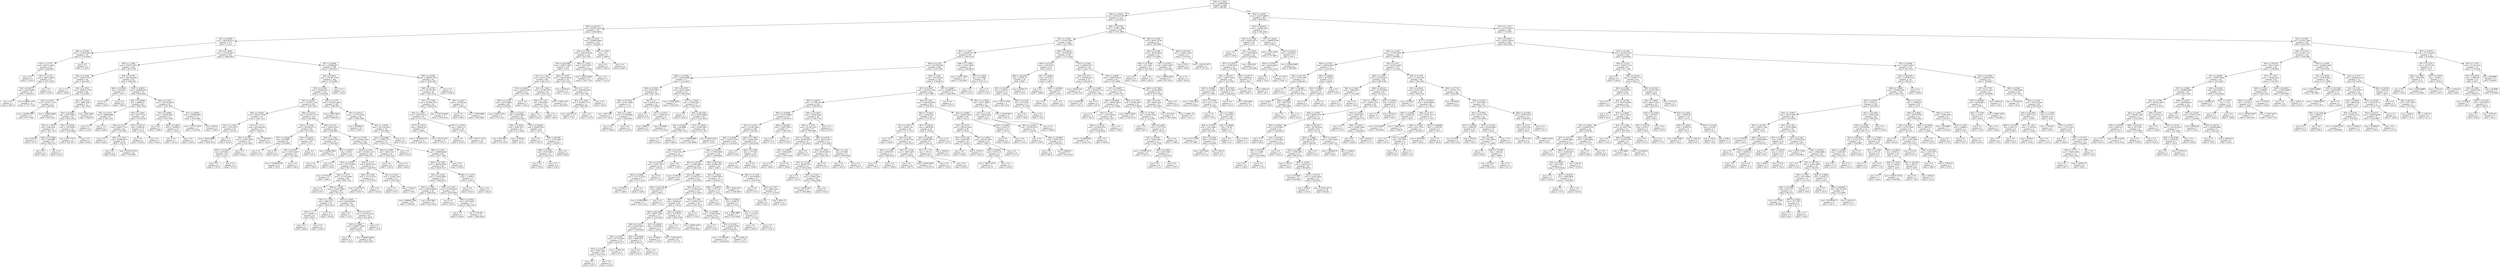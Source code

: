digraph Tree {
node [shape=box] ;
0 [label="X[5] <= 1.3394\nmse = 332890.0819\nsamples = 2000\nvalue = 996.967"] ;
1 [label="X[8] <= 1.4025\nmse = 305521.7789\nsamples = 1337\nvalue = 1162.0591"] ;
0 -> 1 [labeldistance=2.5, labelangle=45, headlabel="True"] ;
2 [label="X[4] <= 46.3712\nmse = 395507.4233\nsamples = 707\nvalue = 1046.8953"] ;
1 -> 2 ;
3 [label="X[1] <= 0.8399\nmse = 383236.4575\nsamples = 577\nvalue = 1124.0"] ;
2 -> 3 ;
4 [label="X[0] <= 0.2592\nmse = 127559.4403\nsamples = 34\nvalue = 1725.0294"] ;
3 -> 4 ;
5 [label="X[2] <= 2.0757\nmse = 80131.3056\nsamples = 29\nvalue = 1826.069"] ;
4 -> 5 ;
6 [label="mse = 0.0\nsamples = 2\nvalue = 1216.0"] ;
5 -> 6 ;
7 [label="X[5] <= 1.1172\nmse = 56455.5995\nsamples = 27\nvalue = 1871.2593"] ;
5 -> 7 ;
8 [label="X[1] <= 0.8272\nmse = 83022.6094\nsamples = 16\nvalue = 1800.625"] ;
7 -> 8 ;
9 [label="mse = 0.0\nsamples = 2\nvalue = 1961.0"] ;
8 -> 9 ;
10 [label="mse = 90683.7755\nsamples = 14\nvalue = 1777.7143"] ;
8 -> 10 ;
11 [label="mse = 0.0\nsamples = 11\nvalue = 1974.0"] ;
7 -> 11 ;
12 [label="mse = 0.0\nsamples = 5\nvalue = 1139.0"] ;
4 -> 12 ;
13 [label="X[1] <= 1.0401\nmse = 375210.5673\nsamples = 543\nvalue = 1086.3665"] ;
3 -> 13 ;
14 [label="X[8] <= 1.1086\nmse = 276373.2303\nsamples = 144\nvalue = 814.5764"] ;
13 -> 14 ;
15 [label="X[0] <= 0.1304\nmse = 155957.3257\nsamples = 62\nvalue = 562.6452"] ;
14 -> 15 ;
16 [label="mse = 0.0\nsamples = 2\nvalue = 1885.0"] ;
15 -> 16 ;
17 [label="X[6] <= 0.5535\nmse = 100925.5789\nsamples = 60\nvalue = 518.5667"] ;
15 -> 17 ;
18 [label="X[2] <= 2.0781\nmse = 231917.7316\nsamples = 23\nvalue = 643.087"] ;
17 -> 18 ;
19 [label="mse = 253697.5017\nsamples = 17\nvalue = 637.7059"] ;
18 -> 19 ;
20 [label="mse = 169893.8889\nsamples = 6\nvalue = 658.3333"] ;
18 -> 20 ;
21 [label="X[2] <= 2.1514\nmse = 3868.1359\nsamples = 37\nvalue = 441.1622"] ;
17 -> 21 ;
22 [label="X[3] <= 0.6282\nmse = 2857.0583\nsamples = 29\nvalue = 461.1034"] ;
21 -> 22 ;
23 [label="X[5] <= 1.1076\nmse = 844.0165\nsamples = 11\nvalue = 491.7273"] ;
22 -> 23 ;
24 [label="mse = 506.25\nsamples = 2\nvalue = 457.5"] ;
23 -> 24 ;
25 [label="X[4] <= 19.0588\nmse = 600.8889\nsamples = 9\nvalue = 499.3333"] ;
23 -> 25 ;
26 [label="mse = 0.0\nsamples = 6\nvalue = 482.0"] ;
25 -> 26 ;
27 [label="mse = 0.0\nsamples = 3\nvalue = 534.0"] ;
25 -> 27 ;
28 [label="X[3] <= 0.6539\nmse = 3163.9043\nsamples = 18\nvalue = 442.3889"] ;
22 -> 28 ;
29 [label="mse = 4377.7515\nsamples = 13\nvalue = 443.3077"] ;
28 -> 29 ;
30 [label="mse = 0.0\nsamples = 5\nvalue = 440.0"] ;
28 -> 30 ;
31 [label="mse = 866.3594\nsamples = 8\nvalue = 368.875"] ;
21 -> 31 ;
32 [label="X[3] <= 0.5747\nmse = 283146.0085\nsamples = 82\nvalue = 1005.061"] ;
14 -> 32 ;
33 [label="X[4] <= 25.5601\nmse = 142578.0\nsamples = 9\nvalue = 1627.0"] ;
32 -> 33 ;
34 [label="mse = 0.0\nsamples = 3\nvalue = 1093.0"] ;
33 -> 34 ;
35 [label="mse = 0.0\nsamples = 6\nvalue = 1894.0"] ;
33 -> 35 ;
36 [label="X[3] <= 0.6231\nmse = 246908.209\nsamples = 73\nvalue = 928.3836"] ;
32 -> 36 ;
37 [label="X[4] <= 19.0588\nmse = 98989.55\nsamples = 43\nvalue = 686.7209"] ;
36 -> 37 ;
38 [label="X[4] <= 6.5513\nmse = 18808.8889\nsamples = 9\nvalue = 285.3333"] ;
37 -> 38 ;
39 [label="mse = 0.0\nsamples = 4\nvalue = 132.0"] ;
38 -> 39 ;
40 [label="mse = 0.0\nsamples = 5\nvalue = 408.0"] ;
38 -> 40 ;
41 [label="X[5] <= 1.1807\nmse = 66277.558\nsamples = 34\nvalue = 792.9706"] ;
37 -> 41 ;
42 [label="X[0] <= 0.123\nmse = 82827.3733\nsamples = 24\nvalue = 743.9583"] ;
41 -> 42 ;
43 [label="mse = 0.0\nsamples = 4\nvalue = 646.0"] ;
42 -> 43 ;
44 [label="X[2] <= 2.1314\nmse = 97089.8475\nsamples = 20\nvalue = 763.55"] ;
42 -> 44 ;
45 [label="mse = 0.0\nsamples = 2\nvalue = 938.0"] ;
44 -> 45 ;
46 [label="mse = 104120.4722\nsamples = 18\nvalue = 744.1667"] ;
44 -> 46 ;
47 [label="X[3] <= 0.6117\nmse = 6956.04\nsamples = 10\nvalue = 910.6"] ;
41 -> 47 ;
48 [label="mse = 0.0\nsamples = 3\nvalue = 1038.0"] ;
47 -> 48 ;
49 [label="mse = 0.0\nsamples = 7\nvalue = 856.0"] ;
47 -> 49 ;
50 [label="X[6] <= 0.7521\nmse = 255235.8456\nsamples = 30\nvalue = 1274.7667"] ;
36 -> 50 ;
51 [label="X[7] <= 0.0084\nmse = 129206.0947\nsamples = 13\nvalue = 1587.5385"] ;
50 -> 51 ;
52 [label="mse = 0.0\nsamples = 3\nvalue = 1996.0"] ;
51 -> 52 ;
53 [label="X[6] <= 0.5955\nmse = 102900.0\nsamples = 10\nvalue = 1465.0"] ;
51 -> 53 ;
54 [label="mse = 0.0\nsamples = 7\nvalue = 1255.0"] ;
53 -> 54 ;
55 [label="mse = 0.0\nsamples = 3\nvalue = 1955.0"] ;
53 -> 55 ;
56 [label="X[1] <= 0.8504\nmse = 219596.9481\nsamples = 17\nvalue = 1035.5882"] ;
50 -> 56 ;
57 [label="mse = 155377.7851\nsamples = 11\nvalue = 782.8182"] ;
56 -> 57 ;
58 [label="mse = 5445.0\nsamples = 6\nvalue = 1499.0"] ;
56 -> 58 ;
59 [label="X[7] <= 4.5944\nmse = 374599.807\nsamples = 399\nvalue = 1184.4561"] ;
13 -> 59 ;
60 [label="X[3] <= 0.6411\nmse = 370793.3738\nsamples = 345\nvalue = 1119.3884"] ;
59 -> 60 ;
61 [label="X[3] <= 0.5564\nmse = 350006.1015\nsamples = 333\nvalue = 1153.8529"] ;
60 -> 61 ;
62 [label="X[7] <= 0.0107\nmse = 315267.2734\nsamples = 225\nvalue = 1050.1244"] ;
61 -> 62 ;
63 [label="X[6] <= 0.6249\nmse = 348212.1548\nsamples = 47\nvalue = 1491.1915"] ;
62 -> 63 ;
64 [label="X[1] <= 1.1652\nmse = 7853.0475\nsamples = 20\nvalue = 1819.45"] ;
63 -> 64 ;
65 [label="mse = 14043.9669\nsamples = 11\nvalue = 1809.1818"] ;
64 -> 65 ;
66 [label="mse = 0.0\nsamples = 9\nvalue = 1832.0"] ;
64 -> 66 ;
67 [label="X[1] <= 1.1171\nmse = 461388.406\nsamples = 27\nvalue = 1248.037"] ;
63 -> 67 ;
68 [label="X[0] <= 0.1535\nmse = 314857.9509\nsamples = 23\nvalue = 1431.3043"] ;
67 -> 68 ;
69 [label="X[4] <= 17.4165\nmse = 287296.0\nsamples = 16\nvalue = 1207.0"] ;
68 -> 69 ;
70 [label="mse = 0.0\nsamples = 8\nvalue = 1743.0"] ;
69 -> 70 ;
71 [label="mse = 0.0\nsamples = 8\nvalue = 671.0"] ;
69 -> 71 ;
72 [label="mse = 0.0\nsamples = 7\nvalue = 1944.0"] ;
68 -> 72 ;
73 [label="mse = 346.6875\nsamples = 4\nvalue = 194.25"] ;
67 -> 73 ;
74 [label="X[6] <= 0.3152\nmse = 241637.7178\nsamples = 178\nvalue = 933.6629"] ;
62 -> 74 ;
75 [label="X[2] <= 2.0746\nmse = 126326.9172\nsamples = 26\nvalue = 627.9231"] ;
74 -> 75 ;
76 [label="X[7] <= 3.8308\nmse = 88.8889\nsamples = 6\nvalue = 283.6667"] ;
75 -> 76 ;
77 [label="mse = 0.0\nsamples = 4\nvalue = 277.0"] ;
76 -> 77 ;
78 [label="mse = 0.0\nsamples = 2\nvalue = 297.0"] ;
76 -> 78 ;
79 [label="X[6] <= 0.0635\nmse = 117978.46\nsamples = 20\nvalue = 731.2"] ;
75 -> 79 ;
80 [label="X[3] <= 0.4817\nmse = 119512.0617\nsamples = 18\nvalue = 765.2222"] ;
79 -> 80 ;
81 [label="mse = 151898.1429\nsamples = 14\nvalue = 785.0"] ;
80 -> 81 ;
82 [label="mse = 0.0\nsamples = 4\nvalue = 696.0"] ;
80 -> 82 ;
83 [label="mse = 0.0\nsamples = 2\nvalue = 425.0"] ;
79 -> 83 ;
84 [label="X[0] <= 0.123\nmse = 242637.4327\nsamples = 152\nvalue = 985.9605"] ;
74 -> 84 ;
85 [label="X[5] <= 1.1958\nmse = 134561.0434\nsamples = 22\nvalue = 1262.0455"] ;
84 -> 85 ;
86 [label="mse = 23649.6094\nsamples = 8\nvalue = 793.125"] ;
85 -> 86 ;
87 [label="X[3] <= 0.4831\nmse = 490.0\nsamples = 14\nvalue = 1530.0"] ;
85 -> 87 ;
88 [label="mse = 0.0\nsamples = 4\nvalue = 1495.0"] ;
87 -> 88 ;
89 [label="mse = 0.0\nsamples = 10\nvalue = 1544.0"] ;
87 -> 89 ;
90 [label="X[6] <= 0.7756\nmse = 245845.0739\nsamples = 130\nvalue = 939.2385"] ;
84 -> 90 ;
91 [label="X[0] <= 0.1412\nmse = 255491.1233\nsamples = 116\nvalue = 900.5776"] ;
90 -> 91 ;
92 [label="X[5] <= 1.1958\nmse = 270775.9003\nsamples = 95\nvalue = 837.3158"] ;
91 -> 92 ;
93 [label="mse = 417316.0\nsamples = 5\nvalue = 1496.0"] ;
92 -> 93 ;
94 [label="X[8] <= 1.0571\nmse = 237192.0895\nsamples = 90\nvalue = 800.7222"] ;
92 -> 94 ;
95 [label="mse = 0.0\nsamples = 8\nvalue = 283.0"] ;
94 -> 95 ;
96 [label="X[8] <= 1.1066\nmse = 231631.6902\nsamples = 82\nvalue = 851.2317"] ;
94 -> 96 ;
97 [label="X[1] <= 1.1436\nmse = 5982.6173\nsamples = 18\nvalue = 1022.2222"] ;
96 -> 97 ;
98 [label="X[2] <= 2.1\nmse = 10620.75\nsamples = 8\nvalue = 982.5"] ;
97 -> 98 ;
99 [label="mse = 0.0\nsamples = 2\nvalue = 804.0"] ;
98 -> 99 ;
100 [label="mse = 0.0\nsamples = 6\nvalue = 1042.0"] ;
98 -> 100 ;
101 [label="mse = 0.0\nsamples = 10\nvalue = 1054.0"] ;
97 -> 101 ;
102 [label="X[2] <= 2.0625\nmse = 284559.6208\nsamples = 64\nvalue = 803.1406"] ;
96 -> 102 ;
103 [label="mse = 0.0\nsamples = 2\nvalue = 113.0"] ;
102 -> 103 ;
104 [label="X[3] <= 0.5137\nmse = 277879.0148\nsamples = 62\nvalue = 825.4032"] ;
102 -> 104 ;
105 [label="X[2] <= 2.0807\nmse = 286907.7608\nsamples = 60\nvalue = 828.15"] ;
104 -> 105 ;
106 [label="mse = 0.0\nsamples = 2\nvalue = 754.0"] ;
105 -> 106 ;
107 [label="mse = 296605.0003\nsamples = 58\nvalue = 830.7069"] ;
105 -> 107 ;
108 [label="mse = 0.0\nsamples = 2\nvalue = 743.0"] ;
104 -> 108 ;
109 [label="X[2] <= 2.137\nmse = 86339.7052\nsamples = 21\nvalue = 1186.7619"] ;
91 -> 109 ;
110 [label="X[0] <= 0.1595\nmse = 31715.4722\nsamples = 6\nvalue = 1577.8333"] ;
109 -> 110 ;
111 [label="mse = 5742.1875\nsamples = 4\nvalue = 1459.75"] ;
110 -> 111 ;
112 [label="mse = 0.0\nsamples = 2\nvalue = 1814.0"] ;
110 -> 112 ;
113 [label="X[3] <= 0.5137\nmse = 22544.7556\nsamples = 15\nvalue = 1030.3333"] ;
109 -> 113 ;
114 [label="mse = 0.0\nsamples = 13\nvalue = 1075.0"] ;
113 -> 114 ;
115 [label="mse = 71824.0\nsamples = 2\nvalue = 740.0"] ;
113 -> 115 ;
116 [label="X[6] <= 0.7985\nmse = 50923.102\nsamples = 14\nvalue = 1259.5714"] ;
90 -> 116 ;
117 [label="mse = 0.0\nsamples = 8\nvalue = 1455.0"] ;
116 -> 117 ;
118 [label="mse = 0.0\nsamples = 6\nvalue = 999.0"] ;
116 -> 118 ;
119 [label="X[0] <= 0.1176\nmse = 353263.2849\nsamples = 108\nvalue = 1369.9537"] ;
61 -> 119 ;
120 [label="mse = 3859.7956\nsamples = 15\nvalue = 646.9333"] ;
119 -> 120 ;
121 [label="X[7] <= 0.0123\nmse = 311703.4709\nsamples = 93\nvalue = 1486.5699"] ;
119 -> 121 ;
122 [label="mse = 438080.0\nsamples = 18\nvalue = 1039.0"] ;
121 -> 122 ;
123 [label="X[2] <= 3.3439\nmse = 221758.2265\nsamples = 75\nvalue = 1593.9867"] ;
121 -> 123 ;
124 [label="X[4] <= 19.0588\nmse = 171889.7377\nsamples = 72\nvalue = 1642.6111"] ;
123 -> 124 ;
125 [label="mse = 0.0\nsamples = 3\nvalue = 834.0"] ;
124 -> 125 ;
126 [label="X[0] <= 0.3553\nmse = 149698.8448\nsamples = 69\nvalue = 1677.7681"] ;
124 -> 126 ;
127 [label="X[4] <= 31.7656\nmse = 166550.2622\nsamples = 60\nvalue = 1650.7333"] ;
126 -> 127 ;
128 [label="X[5] <= 1.2138\nmse = 170355.6847\nsamples = 51\nvalue = 1694.6275"] ;
127 -> 128 ;
129 [label="X[5] <= 1.1091\nmse = 259034.8609\nsamples = 29\nvalue = 1596.0345"] ;
128 -> 129 ;
130 [label="mse = 468940.2344\nsamples = 16\nvalue = 1599.625"] ;
129 -> 130 ;
131 [label="mse = 654.3905\nsamples = 13\nvalue = 1591.6154"] ;
129 -> 131 ;
132 [label="X[0] <= 0.1287\nmse = 23756.4236\nsamples = 22\nvalue = 1824.5909"] ;
128 -> 132 ;
133 [label="mse = 0.0\nsamples = 5\nvalue = 1554.0"] ;
132 -> 133 ;
134 [label="X[6] <= 0.6544\nmse = 2874.6159\nsamples = 17\nvalue = 1904.1765"] ;
132 -> 134 ;
135 [label="mse = 0.0\nsamples = 3\nvalue = 1958.0"] ;
134 -> 135 ;
136 [label="mse = 2736.801\nsamples = 14\nvalue = 1892.6429"] ;
134 -> 136 ;
137 [label="X[8] <= 1.1078\nmse = 72200.0\nsamples = 9\nvalue = 1402.0"] ;
127 -> 137 ;
138 [label="mse = 0.0\nsamples = 3\nvalue = 1022.0"] ;
137 -> 138 ;
139 [label="mse = 0.0\nsamples = 6\nvalue = 1592.0"] ;
137 -> 139 ;
140 [label="mse = 0.0\nsamples = 9\nvalue = 1858.0"] ;
126 -> 140 ;
141 [label="mse = 0.0\nsamples = 3\nvalue = 427.0"] ;
123 -> 141 ;
142 [label="mse = 0.0\nsamples = 12\nvalue = 163.0"] ;
60 -> 142 ;
143 [label="X[0] <= 0.4296\nmse = 199054.1019\nsamples = 54\nvalue = 1600.1667"] ;
59 -> 143 ;
144 [label="X[8] <= 1.0793\nmse = 190781.9517\nsamples = 49\nvalue = 1651.6122"] ;
143 -> 144 ;
145 [label="X[1] <= 1.1228\nmse = 187894.7397\nsamples = 44\nvalue = 1680.1818"] ;
144 -> 145 ;
146 [label="X[5] <= 1.1807\nmse = 159227.4155\nsamples = 35\nvalue = 1715.1143"] ;
145 -> 146 ;
147 [label="X[7] <= 4.7974\nmse = 294593.36\nsamples = 15\nvalue = 1668.2"] ;
146 -> 147 ;
148 [label="mse = 387040.0165\nsamples = 11\nvalue = 1636.7273"] ;
147 -> 148 ;
149 [label="mse = 30150.1875\nsamples = 4\nvalue = 1754.75"] ;
147 -> 149 ;
150 [label="X[7] <= 4.7974\nmse = 54814.21\nsamples = 20\nvalue = 1750.3"] ;
146 -> 150 ;
151 [label="mse = 0.0\nsamples = 2\nvalue = 1816.0"] ;
150 -> 151 ;
152 [label="mse = 60371.7778\nsamples = 18\nvalue = 1743.0"] ;
150 -> 152 ;
153 [label="mse = 276178.4444\nsamples = 9\nvalue = 1544.3333"] ;
145 -> 153 ;
154 [label="X[6] <= 0.427\nmse = 145798.56\nsamples = 5\nvalue = 1400.2"] ;
144 -> 154 ;
155 [label="mse = 0.0\nsamples = 2\nvalue = 960.0"] ;
154 -> 155 ;
156 [label="mse = 27690.8889\nsamples = 3\nvalue = 1693.6667"] ;
154 -> 156 ;
157 [label="mse = 0.0\nsamples = 5\nvalue = 1096.0"] ;
143 -> 157 ;
158 [label="X[0] <= 0.201\nmse = 306465.6983\nsamples = 130\nvalue = 704.6692"] ;
2 -> 158 ;
159 [label="X[2] <= 5.7047\nmse = 229379.4198\nsamples = 122\nvalue = 627.3361"] ;
158 -> 159 ;
160 [label="X[4] <= 85.4389\nmse = 190471.3067\nsamples = 105\nvalue = 530.4"] ;
159 -> 160 ;
161 [label="X[1] <= 1.1235\nmse = 95515.4359\nsamples = 86\nvalue = 446.5116"] ;
160 -> 161 ;
162 [label="X[3] <= 0.6407\nmse = 124029.1865\nsamples = 51\nvalue = 557.098"] ;
161 -> 162 ;
163 [label="X[0] <= 0.1224\nmse = 22316.6662\nsamples = 48\nvalue = 476.8542"] ;
162 -> 163 ;
164 [label="mse = 30422.2222\nsamples = 3\nvalue = 751.3333"] ;
163 -> 164 ;
165 [label="X[3] <= 0.5223\nmse = 16418.8691\nsamples = 45\nvalue = 458.5556"] ;
163 -> 165 ;
166 [label="X[6] <= 0.3954\nmse = 5626.3327\nsamples = 23\nvalue = 517.4348"] ;
165 -> 166 ;
167 [label="mse = 306.7456\nsamples = 13\nvalue = 575.1538"] ;
166 -> 167 ;
168 [label="mse = 2580.64\nsamples = 10\nvalue = 442.4"] ;
166 -> 168 ;
169 [label="X[1] <= 0.8268\nmse = 20288.5455\nsamples = 22\nvalue = 397.0"] ;
165 -> 169 ;
170 [label="mse = 0.0\nsamples = 5\nvalue = 592.0"] ;
169 -> 170 ;
171 [label="X[4] <= 66.026\nmse = 11782.5813\nsamples = 17\nvalue = 339.6471"] ;
169 -> 171 ;
172 [label="X[6] <= 0.3954\nmse = 2390.3289\nsamples = 15\nvalue = 303.7333"] ;
171 -> 172 ;
173 [label="mse = 0.0\nsamples = 7\nvalue = 356.0"] ;
172 -> 173 ;
174 [label="mse = 0.0\nsamples = 8\nvalue = 258.0"] ;
172 -> 174 ;
175 [label="mse = 0.0\nsamples = 2\nvalue = 609.0"] ;
171 -> 175 ;
176 [label="mse = 0.0\nsamples = 3\nvalue = 1841.0"] ;
162 -> 176 ;
177 [label="X[1] <= 1.1823\nmse = 10180.7478\nsamples = 35\nvalue = 285.3714"] ;
161 -> 177 ;
178 [label="X[8] <= 1.1162\nmse = 542.8544\nsamples = 23\nvalue = 241.4348"] ;
177 -> 178 ;
179 [label="mse = 0.0\nsamples = 13\nvalue = 221.0"] ;
178 -> 179 ;
180 [label="mse = 0.0\nsamples = 10\nvalue = 268.0"] ;
178 -> 180 ;
181 [label="mse = 17861.7431\nsamples = 12\nvalue = 369.5833"] ;
177 -> 181 ;
182 [label="X[8] <= 1.0637\nmse = 444242.6205\nsamples = 19\nvalue = 910.1053"] ;
160 -> 182 ;
183 [label="mse = 8556.25\nsamples = 2\nvalue = 1720.5"] ;
182 -> 183 ;
184 [label="X[1] <= 1.1135\nmse = 409146.5329\nsamples = 17\nvalue = 814.7647"] ;
182 -> 184 ;
185 [label="X[7] <= 1.3219\nmse = 472493.7755\nsamples = 14\nvalue = 880.2857"] ;
184 -> 185 ;
186 [label="mse = 625727.16\nsamples = 10\nvalue = 779.2"] ;
185 -> 186 ;
187 [label="mse = 0.0\nsamples = 4\nvalue = 1133.0"] ;
185 -> 187 ;
188 [label="mse = 0.0\nsamples = 3\nvalue = 509.0"] ;
184 -> 188 ;
189 [label="X[6] <= 1.3654\nmse = 53187.4671\nsamples = 17\nvalue = 1226.0588"] ;
159 -> 189 ;
190 [label="mse = 62239.3469\nsamples = 14\nvalue = 1205.7143"] ;
189 -> 190 ;
191 [label="mse = 0.0\nsamples = 3\nvalue = 1321.0"] ;
189 -> 191 ;
192 [label="X[8] <= 1.0821\nmse = 9.0\nsamples = 8\nvalue = 1884.0"] ;
158 -> 192 ;
193 [label="mse = 0.0\nsamples = 4\nvalue = 1881.0"] ;
192 -> 193 ;
194 [label="mse = 0.0\nsamples = 4\nvalue = 1887.0"] ;
192 -> 194 ;
195 [label="X[8] <= 34.0706\nmse = 172951.3998\nsamples = 630\nvalue = 1291.2984"] ;
1 -> 195 ;
196 [label="X[2] <= 3.7022\nmse = 153797.5991\nsamples = 589\nvalue = 1331.7895"] ;
195 -> 196 ;
197 [label="X[1] <= 1.1491\nmse = 144484.213\nsamples = 441\nvalue = 1385.0136"] ;
196 -> 197 ;
198 [label="X[0] <= 0.1126\nmse = 142359.4784\nsamples = 408\nvalue = 1354.3529"] ;
197 -> 198 ;
199 [label="X[8] <= 11.0336\nmse = 124596.6689\nsamples = 71\nvalue = 1143.0845"] ;
198 -> 199 ;
200 [label="X[6] <= 0.3365\nmse = 81875.6077\nsamples = 27\nvalue = 887.1481"] ;
199 -> 200 ;
201 [label="X[4] <= 87.9214\nmse = 47451.3846\nsamples = 13\nvalue = 1113.0"] ;
200 -> 201 ;
202 [label="mse = 390.1389\nsamples = 6\nvalue = 917.8333"] ;
201 -> 202 ;
203 [label="X[2] <= 2.1085\nmse = 27156.4898\nsamples = 7\nvalue = 1280.2857"] ;
201 -> 203 ;
204 [label="mse = 0.0\nsamples = 3\nvalue = 1090.0"] ;
203 -> 204 ;
205 [label="mse = 0.0\nsamples = 4\nvalue = 1423.0"] ;
203 -> 205 ;
206 [label="X[2] <= 2.1\nmse = 22493.102\nsamples = 14\nvalue = 677.4286"] ;
200 -> 206 ;
207 [label="mse = 0.0\nsamples = 6\nvalue = 537.0"] ;
206 -> 207 ;
208 [label="X[7] <= 4.2417\nmse = 13480.1875\nsamples = 8\nvalue = 782.75"] ;
206 -> 208 ;
209 [label="mse = 6889.0\nsamples = 2\nvalue = 970.0"] ;
208 -> 209 ;
210 [label="mse = 93.8889\nsamples = 6\nvalue = 720.3333"] ;
208 -> 210 ;
211 [label="X[1] <= 0.9707\nmse = 85951.2996\nsamples = 44\nvalue = 1300.1364"] ;
199 -> 211 ;
212 [label="mse = 29780.4082\nsamples = 7\nvalue = 1626.8571"] ;
211 -> 212 ;
213 [label="X[7] <= 1.2404\nmse = 72562.2191\nsamples = 37\nvalue = 1238.3243"] ;
211 -> 213 ;
214 [label="mse = 0.0\nsamples = 3\nvalue = 1652.0"] ;
213 -> 214 ;
215 [label="X[4] <= 49.5105\nmse = 62532.9689\nsamples = 34\nvalue = 1201.8235"] ;
213 -> 215 ;
216 [label="X[3] <= 0.6261\nmse = 88.8889\nsamples = 6\nvalue = 987.3333"] ;
215 -> 216 ;
217 [label="mse = 0.0\nsamples = 2\nvalue = 974.0"] ;
216 -> 217 ;
218 [label="mse = 0.0\nsamples = 4\nvalue = 994.0"] ;
216 -> 218 ;
219 [label="X[7] <= 3.6036\nmse = 63942.8827\nsamples = 28\nvalue = 1247.7857"] ;
215 -> 219 ;
220 [label="mse = 79686.0988\nsamples = 9\nvalue = 1181.8889"] ;
219 -> 220 ;
221 [label="mse = 53454.3158\nsamples = 19\nvalue = 1279.0"] ;
219 -> 221 ;
222 [label="X[0] <= 0.461\nmse = 134716.925\nsamples = 337\nvalue = 1398.8635"] ;
198 -> 222 ;
223 [label="X[7] <= 0.4907\nmse = 122554.7796\nsamples = 304\nvalue = 1437.9967"] ;
222 -> 223 ;
224 [label="X[3] <= 0.6074\nmse = 117360.236\nsamples = 224\nvalue = 1385.8214"] ;
223 -> 224 ;
225 [label="X[8] <= 18.9908\nmse = 123319.3096\nsamples = 175\nvalue = 1339.9314"] ;
224 -> 225 ;
226 [label="X[2] <= 3.0126\nmse = 115190.1666\nsamples = 168\nvalue = 1362.506"] ;
225 -> 226 ;
227 [label="X[6] <= 0.4009\nmse = 120521.3354\nsamples = 145\nvalue = 1330.6345"] ;
226 -> 227 ;
228 [label="X[0] <= 0.1535\nmse = 71592.1542\nsamples = 21\nvalue = 1565.4762"] ;
227 -> 228 ;
229 [label="X[1] <= 0.9752\nmse = 72927.1875\nsamples = 16\nvalue = 1636.25"] ;
228 -> 229 ;
230 [label="X[3] <= 0.4698\nmse = 121714.2222\nsamples = 9\nvalue = 1577.3333"] ;
229 -> 230 ;
231 [label="mse = 273612.0\nsamples = 4\nvalue = 1589.0"] ;
230 -> 231 ;
232 [label="mse = 0.0\nsamples = 5\nvalue = 1568.0"] ;
230 -> 232 ;
233 [label="mse = 0.0\nsamples = 7\nvalue = 1712.0"] ;
229 -> 233 ;
234 [label="mse = 0.0\nsamples = 5\nvalue = 1339.0"] ;
228 -> 234 ;
235 [label="X[4] <= 72.8222\nmse = 117885.9248\nsamples = 124\nvalue = 1290.8629"] ;
227 -> 235 ;
236 [label="X[2] <= 2.0158\nmse = 117863.6894\nsamples = 102\nvalue = 1246.7255"] ;
235 -> 236 ;
237 [label="mse = 21236.04\nsamples = 10\nvalue = 1465.6"] ;
236 -> 237 ;
238 [label="X[2] <= 2.0887\nmse = 122593.5175\nsamples = 92\nvalue = 1222.9348"] ;
236 -> 238 ;
239 [label="X[4] <= 46.3138\nmse = 29058.75\nsamples = 8\nvalue = 862.5"] ;
238 -> 239 ;
240 [label="mse = 41088.8889\nsamples = 3\nvalue = 1013.3333"] ;
239 -> 240 ;
241 [label="mse = 0.0\nsamples = 5\nvalue = 772.0"] ;
239 -> 241 ;
242 [label="X[0] <= 0.175\nmse = 117950.5505\nsamples = 84\nvalue = 1257.2619"] ;
238 -> 242 ;
243 [label="X[4] <= 63.572\nmse = 98592.81\nsamples = 50\nvalue = 1165.9"] ;
242 -> 243 ;
244 [label="X[4] <= 44.1048\nmse = 99977.5354\nsamples = 37\nvalue = 1245.2432"] ;
243 -> 244 ;
245 [label="X[0] <= 0.1412\nmse = 63393.4019\nsamples = 27\nvalue = 1109.9259"] ;
244 -> 245 ;
246 [label="X[3] <= 0.544\nmse = 31776.2493\nsamples = 19\nvalue = 1239.4737"] ;
245 -> 246 ;
247 [label="X[3] <= 0.5137\nmse = 5097.1684\nsamples = 14\nvalue = 1333.7857"] ;
246 -> 247 ;
248 [label="mse = 0.0\nsamples = 9\nvalue = 1387.0"] ;
247 -> 248 ;
249 [label="mse = 0.0\nsamples = 5\nvalue = 1238.0"] ;
247 -> 249 ;
250 [label="mse = 11837.44\nsamples = 5\nvalue = 975.4"] ;
246 -> 250 ;
251 [label="X[4] <= 33.6496\nmse = 3960.9375\nsamples = 8\nvalue = 802.25"] ;
245 -> 251 ;
252 [label="mse = 0.0\nsamples = 5\nvalue = 851.0"] ;
251 -> 252 ;
253 [label="mse = 0.0\nsamples = 3\nvalue = 721.0"] ;
251 -> 253 ;
254 [label="X[1] <= 0.9984\nmse = 15830.04\nsamples = 10\nvalue = 1610.6"] ;
244 -> 254 ;
255 [label="mse = 1849.0\nsamples = 2\nvalue = 1750.0"] ;
254 -> 255 ;
256 [label="mse = 13252.6875\nsamples = 8\nvalue = 1575.75"] ;
254 -> 256 ;
257 [label="X[3] <= 0.4669\nmse = 25738.071\nsamples = 13\nvalue = 940.0769"] ;
243 -> 257 ;
258 [label="mse = 0.0\nsamples = 2\nvalue = 1171.0"] ;
257 -> 258 ;
259 [label="mse = 18959.3554\nsamples = 11\nvalue = 898.0909"] ;
257 -> 259 ;
260 [label="X[2] <= 2.1267\nmse = 116091.3538\nsamples = 34\nvalue = 1391.6176"] ;
242 -> 260 ;
261 [label="mse = 0.0\nsamples = 4\nvalue = 1732.0"] ;
260 -> 261 ;
262 [label="X[7] <= 0.0098\nmse = 114062.4456\nsamples = 30\nvalue = 1346.2333"] ;
260 -> 262 ;
263 [label="mse = 0.0\nsamples = 6\nvalue = 1145.0"] ;
262 -> 263 ;
264 [label="X[3] <= 0.5262\nmse = 129923.4149\nsamples = 24\nvalue = 1396.5417"] ;
262 -> 264 ;
265 [label="mse = 173346.801\nsamples = 14\nvalue = 1526.6429"] ;
264 -> 265 ;
266 [label="mse = 12258.24\nsamples = 10\nvalue = 1214.4"] ;
264 -> 266 ;
267 [label="X[4] <= 85.7543\nmse = 67080.5227\nsamples = 22\nvalue = 1495.5"] ;
235 -> 267 ;
268 [label="X[0] <= 0.2835\nmse = 43891.9053\nsamples = 13\nvalue = 1626.3077"] ;
267 -> 268 ;
269 [label="X[8] <= 10.6653\nmse = 3787.16\nsamples = 10\nvalue = 1734.2"] ;
268 -> 269 ;
270 [label="mse = 0.0\nsamples = 2\nvalue = 1823.0"] ;
269 -> 270 ;
271 [label="X[4] <= 74.8812\nmse = 2269.75\nsamples = 8\nvalue = 1712.0"] ;
269 -> 271 ;
272 [label="mse = 2090.8889\nsamples = 3\nvalue = 1675.6667"] ;
271 -> 272 ;
273 [label="X[5] <= 1.1159\nmse = 1109.76\nsamples = 5\nvalue = 1733.8"] ;
271 -> 273 ;
274 [label="mse = 0.0\nsamples = 2\nvalue = 1693.0"] ;
273 -> 274 ;
275 [label="mse = 0.0\nsamples = 3\nvalue = 1761.0"] ;
273 -> 275 ;
276 [label="mse = 9430.2222\nsamples = 3\nvalue = 1266.6667"] ;
268 -> 276 ;
277 [label="X[8] <= 15.7239\nmse = 40159.8025\nsamples = 9\nvalue = 1306.5556"] ;
267 -> 277 ;
278 [label="mse = 0.0\nsamples = 3\nvalue = 1573.0"] ;
277 -> 278 ;
279 [label="X[0] <= 0.1747\nmse = 6995.2222\nsamples = 6\nvalue = 1173.3333"] ;
277 -> 279 ;
280 [label="mse = 0.0\nsamples = 2\nvalue = 1201.0"] ;
279 -> 280 ;
281 [label="mse = 9918.75\nsamples = 4\nvalue = 1159.5"] ;
279 -> 281 ;
282 [label="X[8] <= 17.2895\nmse = 34804.3327\nsamples = 23\nvalue = 1563.4348"] ;
226 -> 282 ;
283 [label="mse = 0.0\nsamples = 3\nvalue = 1105.0"] ;
282 -> 283 ;
284 [label="X[0] <= 0.1308\nmse = 3771.96\nsamples = 20\nvalue = 1632.2"] ;
282 -> 284 ;
285 [label="mse = 0.0\nsamples = 3\nvalue = 1486.0"] ;
284 -> 285 ;
286 [label="mse = 0.0\nsamples = 17\nvalue = 1658.0"] ;
284 -> 286 ;
287 [label="X[8] <= 26.4407\nmse = 12653.2653\nsamples = 7\nvalue = 798.1429"] ;
225 -> 287 ;
288 [label="mse = 0.0\nsamples = 5\nvalue = 727.0"] ;
287 -> 288 ;
289 [label="mse = 0.0\nsamples = 2\nvalue = 976.0"] ;
287 -> 289 ;
290 [label="X[4] <= 61.3627\nmse = 61695.9184\nsamples = 49\nvalue = 1549.7143"] ;
224 -> 290 ;
291 [label="X[5] <= 1.1573\nmse = 41149.2703\nsamples = 47\nvalue = 1580.4681"] ;
290 -> 291 ;
292 [label="X[1] <= 1.0194\nmse = 18306.3056\nsamples = 12\nvalue = 1767.8333"] ;
291 -> 292 ;
293 [label="X[5] <= 1.0658\nmse = 1646.6939\nsamples = 7\nvalue = 1879.1429"] ;
292 -> 293 ;
294 [label="mse = 0.0\nsamples = 3\nvalue = 1926.0"] ;
293 -> 294 ;
295 [label="mse = 0.0\nsamples = 4\nvalue = 1844.0"] ;
293 -> 295 ;
296 [label="mse = 0.0\nsamples = 5\nvalue = 1612.0"] ;
292 -> 296 ;
297 [label="X[6] <= 0.8139\nmse = 32818.1763\nsamples = 35\nvalue = 1516.2286"] ;
291 -> 297 ;
298 [label="X[5] <= 1.2651\nmse = 38130.0399\nsamples = 24\nvalue = 1461.0417"] ;
297 -> 298 ;
299 [label="X[5] <= 1.2138\nmse = 39538.7541\nsamples = 22\nvalue = 1474.1364"] ;
298 -> 299 ;
300 [label="mse = 0.0\nsamples = 4\nvalue = 1527.0"] ;
299 -> 300 ;
301 [label="X[0] <= 0.1412\nmse = 47566.1265\nsamples = 18\nvalue = 1462.3889"] ;
299 -> 301 ;
302 [label="mse = 57048.2222\nsamples = 15\nvalue = 1464.6667"] ;
301 -> 302 ;
303 [label="mse = 0.0\nsamples = 3\nvalue = 1451.0"] ;
301 -> 303 ;
304 [label="mse = 0.0\nsamples = 2\nvalue = 1317.0"] ;
298 -> 304 ;
305 [label="X[5] <= 1.243\nmse = 85.686\nsamples = 11\nvalue = 1636.6364"] ;
297 -> 305 ;
306 [label="mse = 0.0\nsamples = 9\nvalue = 1641.0"] ;
305 -> 306 ;
307 [label="mse = 0.0\nsamples = 2\nvalue = 1617.0"] ;
305 -> 307 ;
308 [label="mse = 0.0\nsamples = 2\nvalue = 827.0"] ;
290 -> 308 ;
309 [label="X[0] <= 0.242\nmse = 108134.6548\nsamples = 80\nvalue = 1584.0875"] ;
223 -> 309 ;
310 [label="X[8] <= 15.4917\nmse = 42029.204\nsamples = 44\nvalue = 1715.4773"] ;
309 -> 310 ;
311 [label="X[1] <= 0.8711\nmse = 24208.724\nsamples = 34\nvalue = 1777.7353"] ;
310 -> 311 ;
312 [label="mse = 0.0\nsamples = 3\nvalue = 1444.0"] ;
311 -> 312 ;
313 [label="X[0] <= 0.169\nmse = 14729.7732\nsamples = 31\nvalue = 1810.0323"] ;
311 -> 313 ;
314 [label="X[5] <= 1.2138\nmse = 2454.9752\nsamples = 11\nvalue = 1885.4545"] ;
313 -> 314 ;
315 [label="mse = 0.0\nsamples = 4\nvalue = 1951.0"] ;
314 -> 315 ;
316 [label="mse = 0.0\nsamples = 7\nvalue = 1848.0"] ;
314 -> 316 ;
317 [label="X[5] <= 1.2138\nmse = 16631.4475\nsamples = 20\nvalue = 1768.55"] ;
313 -> 317 ;
318 [label="mse = 0.0\nsamples = 6\nvalue = 1807.0"] ;
317 -> 318 ;
319 [label="mse = 22854.0663\nsamples = 14\nvalue = 1752.0714"] ;
317 -> 319 ;
320 [label="X[7] <= 4.8814\nmse = 44632.96\nsamples = 10\nvalue = 1503.8"] ;
310 -> 320 ;
321 [label="X[3] <= 0.6188\nmse = 39288.6875\nsamples = 8\nvalue = 1561.25"] ;
320 -> 321 ;
322 [label="X[7] <= 1.718\nmse = 156.25\nsamples = 4\nvalue = 1707.5"] ;
321 -> 322 ;
323 [label="mse = 0.0\nsamples = 2\nvalue = 1720.0"] ;
322 -> 323 ;
324 [label="mse = 0.0\nsamples = 2\nvalue = 1695.0"] ;
322 -> 324 ;
325 [label="mse = 35643.0\nsamples = 4\nvalue = 1415.0"] ;
321 -> 325 ;
326 [label="mse = 0.0\nsamples = 2\nvalue = 1274.0"] ;
320 -> 326 ;
327 [label="X[2] <= 2.0869\nmse = 142042.3056\nsamples = 36\nvalue = 1423.5"] ;
309 -> 327 ;
328 [label="X[3] <= 0.5271\nmse = 130232.3269\nsamples = 26\nvalue = 1558.5"] ;
327 -> 328 ;
329 [label="X[4] <= 70.1383\nmse = 9189.2653\nsamples = 14\nvalue = 1722.8571"] ;
328 -> 329 ;
330 [label="mse = 0.0\nsamples = 10\nvalue = 1766.0"] ;
329 -> 330 ;
331 [label="mse = 15876.0\nsamples = 4\nvalue = 1615.0"] ;
329 -> 331 ;
332 [label="X[7] <= 4.7974\nmse = 203165.6875\nsamples = 12\nvalue = 1366.75"] ;
328 -> 332 ;
333 [label="X[3] <= 0.6043\nmse = 69721.25\nsamples = 6\nvalue = 956.5"] ;
332 -> 333 ;
334 [label="mse = 59010.1875\nsamples = 4\nvalue = 833.25"] ;
333 -> 334 ;
335 [label="mse = 0.0\nsamples = 2\nvalue = 1203.0"] ;
333 -> 335 ;
336 [label="mse = 0.0\nsamples = 6\nvalue = 1777.0"] ;
332 -> 336 ;
337 [label="X[3] <= 0.5082\nmse = 2162.25\nsamples = 10\nvalue = 1072.5"] ;
327 -> 337 ;
338 [label="mse = 0.0\nsamples = 5\nvalue = 1026.0"] ;
337 -> 338 ;
339 [label="mse = 0.0\nsamples = 5\nvalue = 1119.0"] ;
337 -> 339 ;
340 [label="X[1] <= 0.8889\nmse = 102688.4132\nsamples = 33\nvalue = 1038.3636"] ;
222 -> 340 ;
341 [label="mse = 0.0\nsamples = 2\nvalue = 1675.0"] ;
340 -> 341 ;
342 [label="X[4] <= 31.7656\nmse = 81477.6899\nsamples = 31\nvalue = 997.2903"] ;
340 -> 342 ;
343 [label="X[1] <= 1.1135\nmse = 58650.2222\nsamples = 27\nvalue = 1061.0"] ;
342 -> 343 ;
344 [label="X[3] <= 0.4705\nmse = 29158.8576\nsamples = 25\nvalue = 1010.68"] ;
343 -> 344 ;
345 [label="mse = 0.0\nsamples = 2\nvalue = 1356.0"] ;
344 -> 345 ;
346 [label="X[8] <= 16.8909\nmse = 20423.5312\nsamples = 23\nvalue = 980.6522"] ;
344 -> 346 ;
347 [label="mse = 0.0\nsamples = 6\nvalue = 881.0"] ;
346 -> 347 ;
348 [label="mse = 22889.91\nsamples = 17\nvalue = 1015.8235"] ;
346 -> 348 ;
349 [label="mse = 0.0\nsamples = 2\nvalue = 1690.0"] ;
343 -> 349 ;
350 [label="mse = 23230.6875\nsamples = 4\nvalue = 567.25"] ;
342 -> 350 ;
351 [label="X[8] <= 17.2895\nmse = 15431.2948\nsamples = 33\nvalue = 1764.0909"] ;
197 -> 351 ;
352 [label="mse = 31917.7956\nsamples = 15\nvalue = 1795.2667"] ;
351 -> 352 ;
353 [label="X[7] <= 1.6029\nmse = 207.6543\nsamples = 18\nvalue = 1738.1111"] ;
351 -> 353 ;
354 [label="mse = 0.0\nsamples = 10\nvalue = 1751.0"] ;
353 -> 354 ;
355 [label="mse = 0.0\nsamples = 8\nvalue = 1722.0"] ;
353 -> 355 ;
356 [label="X[4] <= 67.0234\nmse = 147956.063\nsamples = 148\nvalue = 1173.1959"] ;
196 -> 356 ;
357 [label="X[6] <= 0.5233\nmse = 118167.96\nsamples = 30\nvalue = 883.8"] ;
356 -> 357 ;
358 [label="X[8] <= 20.2339\nmse = 32795.11\nsamples = 20\nvalue = 680.7"] ;
357 -> 358 ;
359 [label="X[3] <= 0.4127\nmse = 12396.75\nsamples = 16\nvalue = 746.0"] ;
358 -> 359 ;
360 [label="mse = 51627.5556\nsamples = 3\nvalue = 641.3333"] ;
359 -> 360 ;
361 [label="X[6] <= 0.2135\nmse = 231.9763\nsamples = 13\nvalue = 770.1538"] ;
359 -> 361 ;
362 [label="mse = 0.0\nsamples = 9\nvalue = 760.0"] ;
361 -> 362 ;
363 [label="mse = 0.0\nsamples = 4\nvalue = 793.0"] ;
361 -> 363 ;
364 [label="mse = 29106.75\nsamples = 4\nvalue = 419.5"] ;
358 -> 364 ;
365 [label="X[1] <= 0.8644\nmse = 41416.0\nsamples = 10\nvalue = 1290.0"] ;
357 -> 365 ;
366 [label="mse = 0.0\nsamples = 2\nvalue = 1688.0"] ;
365 -> 366 ;
367 [label="X[8] <= 16.8909\nmse = 2268.75\nsamples = 8\nvalue = 1190.5"] ;
365 -> 367 ;
368 [label="mse = 0.0\nsamples = 6\nvalue = 1218.0"] ;
367 -> 368 ;
369 [label="mse = 0.0\nsamples = 2\nvalue = 1108.0"] ;
367 -> 369 ;
370 [label="X[7] <= 4.1061\nmse = 128823.6171\nsamples = 118\nvalue = 1246.7712"] ;
356 -> 370 ;
371 [label="X[0] <= 0.1413\nmse = 142560.2414\nsamples = 27\nvalue = 1042.4074"] ;
370 -> 371 ;
372 [label="mse = 29243.102\nsamples = 14\nvalue = 1256.5714"] ;
371 -> 372 ;
373 [label="X[7] <= 3.3665\nmse = 162005.716\nsamples = 13\nvalue = 811.7692"] ;
371 -> 373 ;
374 [label="mse = 38259.36\nsamples = 10\nvalue = 1011.2"] ;
373 -> 374 ;
375 [label="mse = 0.0\nsamples = 3\nvalue = 147.0"] ;
373 -> 375 ;
376 [label="X[2] <= 4.0087\nmse = 108679.5819\nsamples = 91\nvalue = 1307.4066"] ;
370 -> 376 ;
377 [label="X[7] <= 4.6857\nmse = 123124.3813\nsamples = 73\nvalue = 1265.5753"] ;
376 -> 377 ;
378 [label="X[4] <= 83.3805\nmse = 136363.4912\nsamples = 32\nvalue = 1147.4062"] ;
377 -> 378 ;
379 [label="mse = 0.0\nsamples = 4\nvalue = 632.0"] ;
378 -> 379 ;
380 [label="X[1] <= 1.161\nmse = 112473.6059\nsamples = 28\nvalue = 1221.0357"] ;
378 -> 380 ;
381 [label="X[8] <= 17.4212\nmse = 103364.3033\nsamples = 26\nvalue = 1256.6538"] ;
380 -> 381 ;
382 [label="mse = 112466.9263\nsamples = 23\nvalue = 1234.1739"] ;
381 -> 382 ;
383 [label="mse = 0.0\nsamples = 3\nvalue = 1429.0"] ;
381 -> 383 ;
384 [label="mse = 0.0\nsamples = 2\nvalue = 758.0"] ;
380 -> 384 ;
385 [label="X[0] <= 0.1376\nmse = 93386.4497\nsamples = 41\nvalue = 1357.8049"] ;
377 -> 385 ;
386 [label="mse = 86672.0663\nsamples = 14\nvalue = 1558.0714"] ;
385 -> 386 ;
387 [label="X[4] <= 72.7641\nmse = 65288.7764\nsamples = 27\nvalue = 1253.963"] ;
385 -> 387 ;
388 [label="mse = 0.0\nsamples = 2\nvalue = 841.0"] ;
387 -> 388 ;
389 [label="X[3] <= 0.498\nmse = 55777.36\nsamples = 25\nvalue = 1287.0"] ;
387 -> 389 ;
390 [label="X[7] <= 4.9579\nmse = 73803.3841\nsamples = 17\nvalue = 1235.7059"] ;
389 -> 390 ;
391 [label="mse = 137690.4375\nsamples = 8\nvalue = 1322.75"] ;
390 -> 391 ;
392 [label="X[0] <= 0.3903\nmse = 4293.5556\nsamples = 9\nvalue = 1158.3333"] ;
390 -> 392 ;
393 [label="mse = 0.0\nsamples = 6\nvalue = 1112.0"] ;
392 -> 393 ;
394 [label="mse = 0.0\nsamples = 3\nvalue = 1251.0"] ;
392 -> 394 ;
395 [label="mse = 0.0\nsamples = 8\nvalue = 1396.0"] ;
389 -> 395 ;
396 [label="X[8] <= 18.7586\nmse = 14220.4969\nsamples = 18\nvalue = 1477.0556"] ;
376 -> 396 ;
397 [label="X[6] <= 0.2135\nmse = 9465.1822\nsamples = 15\nvalue = 1441.4667"] ;
396 -> 397 ;
398 [label="mse = 910.0247\nsamples = 9\nvalue = 1461.4444"] ;
397 -> 398 ;
399 [label="mse = 20801.25\nsamples = 6\nvalue = 1411.5"] ;
397 -> 399 ;
400 [label="mse = 0.0\nsamples = 3\nvalue = 1655.0"] ;
396 -> 400 ;
401 [label="X[0] <= 0.1258\nmse = 86197.2136\nsamples = 41\nvalue = 709.6098"] ;
195 -> 401 ;
402 [label="X[4] <= 53.486\nmse = 28336.6024\nsamples = 33\nvalue = 613.6061"] ;
401 -> 402 ;
403 [label="X[8] <= 37.5044\nmse = 651.5235\nsamples = 19\nvalue = 503.0526"] ;
402 -> 403 ;
404 [label="mse = 0.0\nsamples = 3\nvalue = 562.0"] ;
403 -> 404 ;
405 [label="mse = 0.0\nsamples = 16\nvalue = 492.0"] ;
403 -> 405 ;
406 [label="X[1] <= 0.9273\nmse = 26811.0867\nsamples = 14\nvalue = 763.6429"] ;
402 -> 406 ;
407 [label="mse = 42966.8056\nsamples = 6\nvalue = 657.8333"] ;
406 -> 407 ;
408 [label="mse = 0.0\nsamples = 8\nvalue = 843.0"] ;
406 -> 408 ;
409 [label="X[8] <= 40.7432\nmse = 130025.2344\nsamples = 8\nvalue = 1105.625"] ;
401 -> 409 ;
410 [label="mse = 972.0\nsamples = 4\nvalue = 994.0"] ;
409 -> 410 ;
411 [label="mse = 234158.1875\nsamples = 4\nvalue = 1217.25"] ;
409 -> 411 ;
412 [label="X[3] <= 0.4461\nmse = 222279.8699\nsamples = 663\nvalue = 664.0437"] ;
0 -> 412 [labeldistance=2.5, labelangle=-45, headlabel="False"] ;
413 [label="X[4] <= 58.6437\nmse = 114882.7954\nsamples = 77\nvalue = 309.2208"] ;
412 -> 413 ;
414 [label="X[4] <= 10.7004\nmse = 63818.4375\nsamples = 64\nvalue = 233.5"] ;
413 -> 414 ;
415 [label="mse = 0.0\nsamples = 2\nvalue = 1182.0"] ;
414 -> 415 ;
416 [label="X[1] <= 1.1933\nmse = 35919.8939\nsamples = 62\nvalue = 202.9032"] ;
414 -> 416 ;
417 [label="X[7] <= 4.0743\nmse = 31005.8724\nsamples = 55\nvalue = 170.3818"] ;
416 -> 417 ;
418 [label="X[5] <= 36.2187\nmse = 19057.0736\nsamples = 45\nvalue = 122.7556"] ;
417 -> 418 ;
419 [label="X[0] <= 0.2286\nmse = 5127.2362\nsamples = 34\nvalue = 57.3824"] ;
418 -> 419 ;
420 [label="mse = 5760.2222\nsamples = 3\nvalue = 223.6667"] ;
419 -> 420 ;
421 [label="X[7] <= 0.0782\nmse = 2131.1738\nsamples = 31\nvalue = 41.2903"] ;
419 -> 421 ;
422 [label="mse = 0.0\nsamples = 2\nvalue = 150.0"] ;
421 -> 422 ;
423 [label="X[1] <= 1.0942\nmse = 1406.9227\nsamples = 29\nvalue = 33.7931"] ;
421 -> 423 ;
424 [label="X[6] <= 0.4703\nmse = 1541.4082\nsamples = 14\nvalue = 60.1429"] ;
423 -> 424 ;
425 [label="mse = 4171.5556\nsamples = 3\nvalue = 97.6667"] ;
424 -> 425 ;
426 [label="X[2] <= 5.8262\nmse = 335.3554\nsamples = 11\nvalue = 49.9091"] ;
424 -> 426 ;
427 [label="mse = 262.5306\nsamples = 7\nvalue = 53.5714"] ;
426 -> 427 ;
428 [label="mse = 398.25\nsamples = 4\nvalue = 43.5"] ;
426 -> 428 ;
429 [label="X[2] <= 2.9068\nmse = 28.56\nsamples = 15\nvalue = 9.2"] ;
423 -> 429 ;
430 [label="mse = 0.0\nsamples = 13\nvalue = 8.0"] ;
429 -> 430 ;
431 [label="mse = 144.0\nsamples = 2\nvalue = 17.0"] ;
429 -> 431 ;
432 [label="X[4] <= 32.3931\nmse = 8074.1488\nsamples = 11\nvalue = 324.8182"] ;
418 -> 432 ;
433 [label="mse = 0.0\nsamples = 3\nvalue = 414.0"] ;
432 -> 433 ;
434 [label="mse = 7000.9844\nsamples = 8\nvalue = 291.375"] ;
432 -> 434 ;
435 [label="X[8] <= 25.8777\nmse = 28636.01\nsamples = 10\nvalue = 384.7"] ;
417 -> 435 ;
436 [label="mse = 21.4375\nsamples = 8\nvalue = 468.75"] ;
435 -> 436 ;
437 [label="mse = 1806.25\nsamples = 2\nvalue = 48.5"] ;
435 -> 437 ;
438 [label="mse = 926.8163\nsamples = 7\nvalue = 458.4286"] ;
416 -> 438 ;
439 [label="X[7] <= 1.8414\nmse = 199085.0769\nsamples = 13\nvalue = 682.0"] ;
413 -> 439 ;
440 [label="mse = 3221.5556\nsamples = 3\nvalue = 107.6667"] ;
439 -> 440 ;
441 [label="X[3] <= 0.4318\nmse = 129199.21\nsamples = 10\nvalue = 854.3"] ;
439 -> 441 ;
442 [label="X[6] <= 0.4703\nmse = 56432.6939\nsamples = 7\nvalue = 1019.1429"] ;
441 -> 442 ;
443 [label="mse = 0.0\nsamples = 3\nvalue = 745.0"] ;
442 -> 443 ;
444 [label="mse = 117.1875\nsamples = 4\nvalue = 1224.75"] ;
442 -> 444 ;
445 [label="mse = 87640.8889\nsamples = 3\nvalue = 469.6667"] ;
441 -> 445 ;
446 [label="X[1] <= 1.1103\nmse = 217674.9353\nsamples = 586\nvalue = 710.6672"] ;
412 -> 446 ;
447 [label="X[1] <= 0.9019\nmse = 185413.8818\nsamples = 434\nvalue = 638.5645"] ;
446 -> 447 ;
448 [label="X[2] <= 2.1282\nmse = 177853.6502\nsamples = 193\nvalue = 780.8653"] ;
447 -> 448 ;
449 [label="X[6] <= 0.7435\nmse = 145934.6616\nsamples = 23\nvalue = 1130.3478"] ;
448 -> 449 ;
450 [label="X[4] <= 26.1707\nmse = 57554.3787\nsamples = 13\nvalue = 860.9231"] ;
449 -> 450 ;
451 [label="mse = 0.0\nsamples = 2\nvalue = 351.0"] ;
450 -> 451 ;
452 [label="X[4] <= 39.896\nmse = 12146.4132\nsamples = 11\nvalue = 953.6364"] ;
450 -> 452 ;
453 [label="mse = 484.0\nsamples = 2\nvalue = 1183.0"] ;
452 -> 453 ;
454 [label="X[8] <= 9.8945\nmse = 449.5556\nsamples = 9\nvalue = 902.6667"] ;
452 -> 454 ;
455 [label="mse = 0.0\nsamples = 2\nvalue = 863.0"] ;
454 -> 455 ;
456 [label="mse = 0.0\nsamples = 7\nvalue = 914.0"] ;
454 -> 456 ;
457 [label="X[0] <= 0.5896\nmse = 43785.84\nsamples = 10\nvalue = 1480.6"] ;
449 -> 457 ;
458 [label="X[5] <= 6.9669\nmse = 5408.0\nsamples = 6\nvalue = 1645.0"] ;
457 -> 458 ;
459 [label="mse = 0.0\nsamples = 2\nvalue = 1541.0"] ;
458 -> 459 ;
460 [label="mse = 0.0\nsamples = 4\nvalue = 1697.0"] ;
458 -> 460 ;
461 [label="mse = 0.0\nsamples = 4\nvalue = 1234.0"] ;
457 -> 461 ;
462 [label="X[7] <= 3.011\nmse = 163411.8667\nsamples = 170\nvalue = 733.5824"] ;
448 -> 462 ;
463 [label="X[8] <= 1.3476\nmse = 154270.6213\nsamples = 102\nvalue = 865.0784"] ;
462 -> 463 ;
464 [label="X[8] <= 1.1048\nmse = 7680.8163\nsamples = 7\nvalue = 214.4286"] ;
463 -> 464 ;
465 [label="mse = 0.0\nsamples = 2\nvalue = 353.0"] ;
464 -> 465 ;
466 [label="mse = 0.0\nsamples = 5\nvalue = 159.0"] ;
464 -> 466 ;
467 [label="X[8] <= 38.816\nmse = 131579.6206\nsamples = 95\nvalue = 913.0211"] ;
463 -> 467 ;
468 [label="X[7] <= 2.6208\nmse = 105851.3147\nsamples = 89\nvalue = 957.382"] ;
467 -> 468 ;
469 [label="X[8] <= 4.8591\nmse = 96845.7147\nsamples = 71\nvalue = 883.507"] ;
468 -> 469 ;
470 [label="X[3] <= 0.4942\nmse = 31335.8957\nsamples = 21\nvalue = 1160.0952"] ;
469 -> 470 ;
471 [label="mse = 0.0\nsamples = 6\nvalue = 928.0"] ;
470 -> 471 ;
472 [label="X[3] <= 0.6106\nmse = 13704.0622\nsamples = 15\nvalue = 1252.9333"] ;
470 -> 472 ;
473 [label="X[6] <= 0.0793\nmse = 12.0496\nsamples = 11\nvalue = 1182.3636"] ;
472 -> 473 ;
474 [label="mse = 0.0\nsamples = 9\nvalue = 1184.0"] ;
473 -> 474 ;
475 [label="mse = 0.0\nsamples = 2\nvalue = 1175.0"] ;
473 -> 475 ;
476 [label="mse = 0.0\nsamples = 4\nvalue = 1447.0"] ;
472 -> 476 ;
477 [label="X[4] <= 58.8317\nmse = 78734.6244\nsamples = 50\nvalue = 767.34"] ;
469 -> 477 ;
478 [label="X[6] <= 1.4486\nmse = 46509.4072\nsamples = 43\nvalue = 828.814"] ;
477 -> 478 ;
479 [label="X[0] <= 0.3448\nmse = 27308.1939\nsamples = 41\nvalue = 860.4146"] ;
478 -> 479 ;
480 [label="mse = 2312.0\nsamples = 3\nvalue = 440.0"] ;
479 -> 480 ;
481 [label="X[6] <= 0.6427\nmse = 14226.1337\nsamples = 38\nvalue = 893.6053"] ;
479 -> 481 ;
482 [label="mse = 216.5956\nsamples = 15\nvalue = 803.0667"] ;
481 -> 482 ;
483 [label="X[1] <= 0.8719\nmse = 14530.2268\nsamples = 23\nvalue = 952.6522"] ;
481 -> 483 ;
484 [label="mse = 7938.0\nsamples = 3\nvalue = 1018.0"] ;
483 -> 484 ;
485 [label="mse = 14782.4275\nsamples = 20\nvalue = 942.85"] ;
483 -> 485 ;
486 [label="mse = 0.0\nsamples = 2\nvalue = 181.0"] ;
478 -> 486 ;
487 [label="X[7] <= 0.1607\nmse = 110874.2041\nsamples = 7\nvalue = 389.7143"] ;
477 -> 487 ;
488 [label="mse = 285690.25\nsamples = 2\nvalue = 566.5"] ;
487 -> 488 ;
489 [label="mse = 23446.0\nsamples = 5\nvalue = 319.0"] ;
487 -> 489 ;
490 [label="X[5] <= 2.9782\nmse = 34935.0617\nsamples = 18\nvalue = 1248.7778"] ;
468 -> 490 ;
491 [label="mse = 0.0\nsamples = 4\nvalue = 1537.0"] ;
490 -> 491 ;
492 [label="X[6] <= 0.5071\nmse = 14400.2449\nsamples = 14\nvalue = 1166.4286"] ;
490 -> 492 ;
493 [label="mse = 0.0\nsamples = 8\nvalue = 1208.0"] ;
492 -> 493 ;
494 [label="mse = 28224.0\nsamples = 6\nvalue = 1111.0"] ;
492 -> 494 ;
495 [label="X[1] <= 0.8391\nmse = 51034.0\nsamples = 6\nvalue = 255.0"] ;
467 -> 495 ;
496 [label="mse = 0.0\nsamples = 2\nvalue = 1.0"] ;
495 -> 496 ;
497 [label="mse = 28164.0\nsamples = 4\nvalue = 382.0"] ;
495 -> 497 ;
498 [label="X[3] <= 0.5704\nmse = 112281.665\nsamples = 68\nvalue = 536.3382"] ;
462 -> 498 ;
499 [label="X[1] <= 0.8425\nmse = 81622.1451\nsamples = 29\nvalue = 389.3103"] ;
498 -> 499 ;
500 [label="mse = 29768.0\nsamples = 3\nvalue = 1044.0"] ;
499 -> 500 ;
501 [label="X[5] <= 19.8359\nmse = 32442.8698\nsamples = 26\nvalue = 313.7692"] ;
499 -> 501 ;
502 [label="X[0] <= 0.3968\nmse = 26483.36\nsamples = 15\nvalue = 384.2"] ;
501 -> 502 ;
503 [label="mse = 5124.0496\nsamples = 11\nvalue = 346.3636"] ;
502 -> 503 ;
504 [label="mse = 70458.1875\nsamples = 4\nvalue = 488.25"] ;
502 -> 504 ;
505 [label="X[8] <= 31.477\nmse = 24581.1074\nsamples = 11\nvalue = 217.7273"] ;
501 -> 505 ;
506 [label="X[8] <= 10.394\nmse = 1621.4722\nsamples = 6\nvalue = 102.8333"] ;
505 -> 506 ;
507 [label="mse = 0.0\nsamples = 2\nvalue = 155.0"] ;
506 -> 507 ;
508 [label="X[7] <= 4.8201\nmse = 391.1875\nsamples = 4\nvalue = 76.75"] ;
506 -> 508 ;
509 [label="mse = 2.25\nsamples = 2\nvalue = 96.5"] ;
508 -> 509 ;
510 [label="mse = 0.0\nsamples = 2\nvalue = 57.0"] ;
508 -> 510 ;
511 [label="X[4] <= 79.9608\nmse = 17283.04\nsamples = 5\nvalue = 355.6"] ;
505 -> 511 ;
512 [label="mse = 34782.25\nsamples = 2\nvalue = 284.5"] ;
511 -> 512 ;
513 [label="mse = 0.0\nsamples = 3\nvalue = 403.0"] ;
511 -> 513 ;
514 [label="X[6] <= 0.7718\nmse = 107052.735\nsamples = 39\nvalue = 645.6667"] ;
498 -> 514 ;
515 [label="mse = 6528.64\nsamples = 5\nvalue = 1186.6"] ;
514 -> 515 ;
516 [label="X[0] <= 0.326\nmse = 72476.9273\nsamples = 34\nvalue = 566.1176"] ;
514 -> 516 ;
517 [label="X[4] <= 25.5501\nmse = 41070.1736\nsamples = 22\nvalue = 651.9091"] ;
516 -> 517 ;
518 [label="X[7] <= 4.8746\nmse = 8269.96\nsamples = 10\nvalue = 780.2"] ;
517 -> 518 ;
519 [label="mse = 0.2222\nsamples = 3\nvalue = 687.3333"] ;
518 -> 519 ;
520 [label="mse = 6534.0\nsamples = 7\nvalue = 820.0"] ;
518 -> 520 ;
521 [label="X[7] <= 4.5139\nmse = 43258.6667\nsamples = 12\nvalue = 545.0"] ;
517 -> 521 ;
522 [label="X[1] <= 0.86\nmse = 7681.3878\nsamples = 7\nvalue = 711.4286"] ;
521 -> 522 ;
523 [label="mse = 0.0\nsamples = 2\nvalue = 839.0"] ;
522 -> 523 ;
524 [label="X[4] <= 70.5887\nmse = 1640.24\nsamples = 5\nvalue = 660.4"] ;
522 -> 524 ;
525 [label="mse = 22.2222\nsamples = 3\nvalue = 693.3333"] ;
524 -> 525 ;
526 [label="mse = 0.0\nsamples = 2\nvalue = 611.0"] ;
524 -> 526 ;
527 [label="mse = 0.0\nsamples = 5\nvalue = 312.0"] ;
521 -> 527 ;
528 [label="X[8] <= 22.6785\nmse = 91823.9722\nsamples = 12\nvalue = 408.8333"] ;
516 -> 528 ;
529 [label="X[7] <= 4.132\nmse = 92972.44\nsamples = 10\nvalue = 462.4"] ;
528 -> 529 ;
530 [label="mse = 13970.1875\nsamples = 4\nvalue = 555.25"] ;
529 -> 530 ;
531 [label="mse = 136061.5833\nsamples = 6\nvalue = 400.5"] ;
529 -> 531 ;
532 [label="mse = 0.0\nsamples = 2\nvalue = 141.0"] ;
528 -> 532 ;
533 [label="X[3] <= 0.5281\nmse = 162265.3425\nsamples = 241\nvalue = 524.6058"] ;
447 -> 533 ;
534 [label="X[0] <= 0.1237\nmse = 193815.7714\nsamples = 67\nvalue = 672.7463"] ;
533 -> 534 ;
535 [label="mse = 0.0\nsamples = 4\nvalue = 1344.0"] ;
534 -> 535 ;
536 [label="X[6] <= 0.8139\nmse = 175696.7775\nsamples = 63\nvalue = 630.127"] ;
534 -> 536 ;
537 [label="X[5] <= 4.3946\nmse = 179546.0275\nsamples = 40\nvalue = 757.85"] ;
536 -> 537 ;
538 [label="mse = 0.0\nsamples = 2\nvalue = 48.0"] ;
537 -> 538 ;
539 [label="X[2] <= 2.0788\nmse = 161079.6399\nsamples = 38\nvalue = 795.2105"] ;
537 -> 539 ;
540 [label="mse = 0.0\nsamples = 2\nvalue = 81.0"] ;
539 -> 540 ;
541 [label="X[7] <= 0.8645\nmse = 140115.4321\nsamples = 36\nvalue = 834.8889"] ;
539 -> 541 ;
542 [label="X[3] <= 0.5003\nmse = 61066.0576\nsamples = 25\nvalue = 955.68"] ;
541 -> 542 ;
543 [label="X[7] <= 0.0118\nmse = 50460.4983\nsamples = 17\nvalue = 1058.1765"] ;
542 -> 543 ;
544 [label="mse = 0.0\nsamples = 3\nvalue = 625.0"] ;
543 -> 544 ;
545 [label="X[8] <= 15.6777\nmse = 12448.2857\nsamples = 14\nvalue = 1151.0"] ;
543 -> 545 ;
546 [label="X[3] <= 0.4807\nmse = 4814.0247\nsamples = 9\nvalue = 1079.4444"] ;
545 -> 546 ;
547 [label="mse = 0.0\nsamples = 3\nvalue = 1019.0"] ;
546 -> 547 ;
548 [label="X[5] <= 30.6235\nmse = 4480.8889\nsamples = 6\nvalue = 1109.6667"] ;
546 -> 548 ;
549 [label="mse = 0.0\nsamples = 4\nvalue = 1157.0"] ;
548 -> 549 ;
550 [label="mse = 0.0\nsamples = 2\nvalue = 1015.0"] ;
548 -> 550 ;
551 [label="mse = 384.16\nsamples = 5\nvalue = 1279.8"] ;
545 -> 551 ;
552 [label="X[4] <= 61.4907\nmse = 13839.6094\nsamples = 8\nvalue = 737.875"] ;
542 -> 552 ;
553 [label="mse = 0.0\nsamples = 3\nvalue = 586.0"] ;
552 -> 553 ;
554 [label="mse = 0.0\nsamples = 5\nvalue = 829.0"] ;
552 -> 554 ;
555 [label="X[2] <= 3.1098\nmse = 211248.7769\nsamples = 11\nvalue = 560.3636"] ;
541 -> 555 ;
556 [label="mse = 0.0\nsamples = 3\nvalue = 1130.0"] ;
555 -> 556 ;
557 [label="X[8] <= 22.4865\nmse = 123154.1875\nsamples = 8\nvalue = 346.75"] ;
555 -> 557 ;
558 [label="mse = 976.8889\nsamples = 3\nvalue = 111.6667"] ;
557 -> 558 ;
559 [label="mse = 143406.96\nsamples = 5\nvalue = 487.8"] ;
557 -> 559 ;
560 [label="X[0] <= 0.6116\nmse = 91291.3043\nsamples = 23\nvalue = 408.0"] ;
536 -> 560 ;
561 [label="X[2] <= 3.0654\nmse = 60917.2222\nsamples = 18\nvalue = 298.3333"] ;
560 -> 561 ;
562 [label="X[4] <= 81.4706\nmse = 43763.0\nsamples = 8\nvalue = 494.0"] ;
561 -> 562 ;
563 [label="X[3] <= 0.4736\nmse = 6724.0\nsamples = 4\nvalue = 695.0"] ;
562 -> 563 ;
564 [label="mse = 0.0\nsamples = 2\nvalue = 613.0"] ;
563 -> 564 ;
565 [label="mse = 0.0\nsamples = 2\nvalue = 777.0"] ;
563 -> 565 ;
566 [label="mse = 0.0\nsamples = 4\nvalue = 293.0"] ;
562 -> 566 ;
567 [label="X[3] <= 0.4652\nmse = 19509.56\nsamples = 10\nvalue = 141.8"] ;
561 -> 567 ;
568 [label="X[6] <= 1.5685\nmse = 18760.24\nsamples = 5\nvalue = 241.4"] ;
567 -> 568 ;
569 [label="mse = 4012.6667\nsamples = 3\nvalue = 344.0"] ;
568 -> 569 ;
570 [label="mse = 1406.25\nsamples = 2\nvalue = 87.5"] ;
568 -> 570 ;
571 [label="X[0] <= 0.3109\nmse = 418.56\nsamples = 5\nvalue = 42.2"] ;
567 -> 571 ;
572 [label="mse = 144.0\nsamples = 2\nvalue = 59.0"] ;
571 -> 572 ;
573 [label="mse = 288.0\nsamples = 3\nvalue = 31.0"] ;
571 -> 573 ;
574 [label="mse = 1474.56\nsamples = 5\nvalue = 802.8"] ;
560 -> 574 ;
575 [label="X[3] <= 0.6694\nmse = 138412.4414\nsamples = 174\nvalue = 467.5632"] ;
533 -> 575 ;
576 [label="X[4] <= 88.6384\nmse = 115959.3118\nsamples = 131\nvalue = 388.3511"] ;
575 -> 576 ;
577 [label="X[6] <= 1.9909\nmse = 102608.3346\nsamples = 126\nvalue = 362.1746"] ;
576 -> 577 ;
578 [label="X[3] <= 0.6079\nmse = 74322.01\nsamples = 106\nvalue = 304.0943"] ;
577 -> 578 ;
579 [label="X[5] <= 1.8786\nmse = 28253.9245\nsamples = 68\nvalue = 197.9559"] ;
578 -> 579 ;
580 [label="X[4] <= 34.7627\nmse = 39034.1538\nsamples = 13\nvalue = 328.0"] ;
579 -> 580 ;
581 [label="mse = 21025.0\nsamples = 6\nvalue = 222.0"] ;
580 -> 581 ;
582 [label="X[8] <= 23.5417\nmse = 36584.6939\nsamples = 7\nvalue = 418.8571"] ;
580 -> 582 ;
583 [label="mse = 0.0\nsamples = 3\nvalue = 570.0"] ;
582 -> 583 ;
584 [label="X[2] <= 6.0008\nmse = 34040.25\nsamples = 4\nvalue = 305.5"] ;
582 -> 584 ;
585 [label="mse = 0.0\nsamples = 2\nvalue = 490.0"] ;
584 -> 585 ;
586 [label="mse = 0.0\nsamples = 2\nvalue = 121.0"] ;
584 -> 586 ;
587 [label="X[5] <= 21.782\nmse = 20763.8069\nsamples = 55\nvalue = 167.2182"] ;
579 -> 587 ;
588 [label="X[7] <= 0.3603\nmse = 660.0\nsamples = 23\nvalue = 89.0"] ;
587 -> 588 ;
589 [label="mse = 0.0\nsamples = 13\nvalue = 99.0"] ;
588 -> 589 ;
590 [label="X[7] <= 0.8103\nmse = 1219.0\nsamples = 10\nvalue = 76.0"] ;
588 -> 590 ;
591 [label="mse = 294.0\nsamples = 5\nvalue = 48.0"] ;
590 -> 591 ;
592 [label="mse = 576.0\nsamples = 5\nvalue = 104.0"] ;
590 -> 592 ;
593 [label="X[5] <= 21.924\nmse = 27655.4336\nsamples = 32\nvalue = 223.4375"] ;
587 -> 593 ;
594 [label="mse = 42437.5556\nsamples = 3\nvalue = 534.6667"] ;
593 -> 594 ;
595 [label="X[8] <= 9.0524\nmse = 15069.2866\nsamples = 29\nvalue = 191.2414"] ;
593 -> 595 ;
596 [label="mse = 0.0\nsamples = 6\nvalue = 332.0"] ;
595 -> 596 ;
597 [label="X[5] <= 39.7761\nmse = 12483.4669\nsamples = 23\nvalue = 154.5217"] ;
595 -> 597 ;
598 [label="X[3] <= 0.583\nmse = 2451.8489\nsamples = 15\nvalue = 116.1333"] ;
597 -> 598 ;
599 [label="X[4] <= 44.7008\nmse = 633.4711\nsamples = 11\nvalue = 89.2727"] ;
598 -> 599 ;
600 [label="mse = 107.5556\nsamples = 3\nvalue = 66.6667"] ;
599 -> 600 ;
601 [label="X[0] <= 0.3623\nmse = 567.1875\nsamples = 8\nvalue = 97.75"] ;
599 -> 601 ;
602 [label="mse = 0.0\nsamples = 6\nvalue = 84.0"] ;
601 -> 602 ;
603 [label="mse = 0.0\nsamples = 2\nvalue = 139.0"] ;
601 -> 603 ;
604 [label="mse = 12.0\nsamples = 4\nvalue = 190.0"] ;
598 -> 604 ;
605 [label="X[0] <= 0.3689\nmse = 23348.75\nsamples = 8\nvalue = 226.5"] ;
597 -> 605 ;
606 [label="mse = 0.0\nsamples = 2\nvalue = 145.0"] ;
605 -> 606 ;
607 [label="X[8] <= 26.8957\nmse = 28179.5556\nsamples = 6\nvalue = 253.6667"] ;
605 -> 607 ;
608 [label="mse = 24706.6875\nsamples = 4\nvalue = 242.75"] ;
607 -> 608 ;
609 [label="mse = 34410.25\nsamples = 2\nvalue = 275.5"] ;
607 -> 609 ;
610 [label="X[4] <= 43.1664\nmse = 100526.394\nsamples = 38\nvalue = 494.0263"] ;
578 -> 610 ;
611 [label="X[8] <= 2.0398\nmse = 67620.062\nsamples = 35\nvalue = 436.7714"] ;
610 -> 611 ;
612 [label="X[5] <= 36.1893\nmse = 11531.3156\nsamples = 15\nvalue = 632.8667"] ;
611 -> 612 ;
613 [label="X[8] <= 1.0646\nmse = 1568.5207\nsamples = 13\nvalue = 593.3077"] ;
612 -> 613 ;
614 [label="mse = 0.0\nsamples = 10\nvalue = 615.0"] ;
613 -> 614 ;
615 [label="mse = 0.0\nsamples = 3\nvalue = 521.0"] ;
613 -> 615 ;
616 [label="mse = 0.0\nsamples = 2\nvalue = 890.0"] ;
612 -> 616 ;
617 [label="X[5] <= 17.0863\nmse = 59216.61\nsamples = 20\nvalue = 289.7"] ;
611 -> 617 ;
618 [label="X[7] <= 3.2706\nmse = 870.25\nsamples = 4\nvalue = 82.5"] ;
617 -> 618 ;
619 [label="mse = 0.0\nsamples = 2\nvalue = 53.0"] ;
618 -> 619 ;
620 [label="mse = 0.0\nsamples = 2\nvalue = 112.0"] ;
618 -> 620 ;
621 [label="X[8] <= 14.6452\nmse = 60387.0\nsamples = 16\nvalue = 341.5"] ;
617 -> 621 ;
622 [label="X[8] <= 7.2657\nmse = 72828.6\nsamples = 10\nvalue = 430.0"] ;
621 -> 622 ;
623 [label="mse = 0.0\nsamples = 7\nvalue = 344.0"] ;
622 -> 623 ;
624 [label="mse = 185237.5556\nsamples = 3\nvalue = 630.6667"] ;
622 -> 624 ;
625 [label="X[8] <= 18.2425\nmse = 4841.0\nsamples = 6\nvalue = 194.0"] ;
621 -> 625 ;
626 [label="mse = 0.0\nsamples = 3\nvalue = 136.0"] ;
625 -> 626 ;
627 [label="mse = 2954.0\nsamples = 3\nvalue = 252.0"] ;
625 -> 627 ;
628 [label="mse = 0.0\nsamples = 3\nvalue = 1162.0"] ;
610 -> 628 ;
629 [label="X[2] <= 3.5716\nmse = 139890.8\nsamples = 20\nvalue = 670.0"] ;
577 -> 629 ;
630 [label="X[0] <= 0.4846\nmse = 60756.0764\nsamples = 12\nvalue = 894.0833"] ;
629 -> 630 ;
631 [label="X[4] <= 8.5647\nmse = 51793.3594\nsamples = 8\nvalue = 791.875"] ;
630 -> 631 ;
632 [label="mse = 0.0\nsamples = 2\nvalue = 432.0"] ;
631 -> 632 ;
633 [label="X[3] <= 0.6008\nmse = 11497.8056\nsamples = 6\nvalue = 911.8333"] ;
631 -> 633 ;
634 [label="mse = 2116.0\nsamples = 2\nvalue = 971.0"] ;
633 -> 634 ;
635 [label="X[0] <= 0.3229\nmse = 13563.1875\nsamples = 4\nvalue = 882.25"] ;
633 -> 635 ;
636 [label="mse = 0.0\nsamples = 2\nvalue = 888.0"] ;
635 -> 636 ;
637 [label="mse = 27060.25\nsamples = 2\nvalue = 876.5"] ;
635 -> 637 ;
638 [label="X[8] <= 20.5626\nmse = 16002.25\nsamples = 4\nvalue = 1098.5"] ;
630 -> 638 ;
639 [label="mse = 0.0\nsamples = 2\nvalue = 1225.0"] ;
638 -> 639 ;
640 [label="mse = 0.0\nsamples = 2\nvalue = 972.0"] ;
638 -> 640 ;
641 [label="X[6] <= 2.1737\nmse = 70292.8594\nsamples = 8\nvalue = 333.875"] ;
629 -> 641 ;
642 [label="mse = 320.8889\nsamples = 3\nvalue = 25.3333"] ;
641 -> 642 ;
643 [label="X[0] <= 0.301\nmse = 20886.0\nsamples = 5\nvalue = 519.0"] ;
641 -> 643 ;
644 [label="mse = 0.0\nsamples = 3\nvalue = 637.0"] ;
643 -> 644 ;
645 [label="mse = 0.0\nsamples = 2\nvalue = 342.0"] ;
643 -> 645 ;
646 [label="mse = 0.0\nsamples = 5\nvalue = 1048.0"] ;
576 -> 646 ;
647 [label="X[4] <= 42.5852\nmse = 129465.0795\nsamples = 43\nvalue = 708.8837"] ;
575 -> 647 ;
648 [label="X[7] <= 2.7755\nmse = 61751.4321\nsamples = 9\nvalue = 410.8889"] ;
647 -> 648 ;
649 [label="X[5] <= 26.0607\nmse = 44724.8571\nsamples = 7\nvalue = 497.0"] ;
648 -> 649 ;
650 [label="X[2] <= 5.7459\nmse = 6724.0\nsamples = 4\nvalue = 642.0"] ;
649 -> 650 ;
651 [label="mse = 0.0\nsamples = 2\nvalue = 724.0"] ;
650 -> 651 ;
652 [label="mse = 0.0\nsamples = 2\nvalue = 560.0"] ;
650 -> 652 ;
653 [label="mse = 29981.5556\nsamples = 3\nvalue = 303.6667"] ;
649 -> 653 ;
654 [label="mse = 4556.25\nsamples = 2\nvalue = 109.5"] ;
648 -> 654 ;
655 [label="X[6] <= 0.5067\nmse = 117660.9446\nsamples = 34\nvalue = 787.7647"] ;
647 -> 655 ;
656 [label="mse = 113192.64\nsamples = 5\nvalue = 324.4"] ;
655 -> 656 ;
657 [label="X[2] <= 5.834\nmse = 75030.4328\nsamples = 29\nvalue = 867.6552"] ;
655 -> 657 ;
658 [label="X[4] <= 66.3634\nmse = 39057.1111\nsamples = 9\nvalue = 1058.0"] ;
657 -> 658 ;
659 [label="X[8] <= 14.1979\nmse = 8010.25\nsamples = 4\nvalue = 868.5"] ;
658 -> 659 ;
660 [label="mse = 0.0\nsamples = 2\nvalue = 779.0"] ;
659 -> 660 ;
661 [label="mse = 0.0\nsamples = 2\nvalue = 958.0"] ;
659 -> 661 ;
662 [label="X[1] <= 1.031\nmse = 12183.84\nsamples = 5\nvalue = 1209.6"] ;
658 -> 662 ;
663 [label="mse = 14450.0\nsamples = 3\nvalue = 1258.0"] ;
662 -> 663 ;
664 [label="mse = 0.0\nsamples = 2\nvalue = 1137.0"] ;
662 -> 664 ;
665 [label="X[6] <= 1.7359\nmse = 67577.6\nsamples = 20\nvalue = 782.0"] ;
657 -> 665 ;
666 [label="mse = 174748.5\nsamples = 4\nvalue = 508.0"] ;
665 -> 666 ;
667 [label="X[7] <= 0.7672\nmse = 17323.625\nsamples = 16\nvalue = 850.5"] ;
665 -> 667 ;
668 [label="mse = 0.0\nsamples = 3\nvalue = 1005.0"] ;
667 -> 668 ;
669 [label="X[4] <= 71.8176\nmse = 14541.6686\nsamples = 13\nvalue = 814.8462"] ;
667 -> 669 ;
670 [label="X[4] <= 57.14\nmse = 15000.3306\nsamples = 11\nvalue = 833.1818"] ;
669 -> 670 ;
671 [label="mse = 0.0\nsamples = 3\nvalue = 867.0"] ;
670 -> 671 ;
672 [label="mse = 20035.75\nsamples = 8\nvalue = 820.5"] ;
670 -> 672 ;
673 [label="mse = 0.0\nsamples = 2\nvalue = 714.0"] ;
669 -> 673 ;
674 [label="X[2] <= 4.0927\nmse = 252561.4063\nsamples = 152\nvalue = 916.5395"] ;
446 -> 674 ;
675 [label="X[5] <= 16.275\nmse = 216617.751\nsamples = 129\nvalue = 1005.969"] ;
674 -> 675 ;
676 [label="X[4] <= 76.6743\nmse = 184117.0611\nsamples = 80\nvalue = 1108.9625"] ;
675 -> 676 ;
677 [label="X[7] <= 4.4289\nmse = 176587.1604\nsamples = 56\nvalue = 1015.9821"] ;
676 -> 677 ;
678 [label="X[7] <= 3.3992\nmse = 196968.6049\nsamples = 39\nvalue = 921.4359"] ;
677 -> 678 ;
679 [label="X[2] <= 2.7768\nmse = 161540.3447\nsamples = 21\nvalue = 1133.4762"] ;
678 -> 679 ;
680 [label="X[2] <= 2.4476\nmse = 98185.3388\nsamples = 11\nvalue = 1322.4545"] ;
679 -> 680 ;
681 [label="X[5] <= 6.8756\nmse = 49274.8\nsamples = 5\nvalue = 1021.0"] ;
680 -> 681 ;
682 [label="mse = 0.0\nsamples = 2\nvalue = 941.0"] ;
681 -> 682 ;
683 [label="mse = 75013.5556\nsamples = 3\nvalue = 1074.3333"] ;
681 -> 683 ;
684 [label="X[8] <= 29.9147\nmse = 107.5556\nsamples = 6\nvalue = 1573.6667"] ;
680 -> 684 ;
685 [label="mse = 0.0\nsamples = 2\nvalue = 1559.0"] ;
684 -> 685 ;
686 [label="mse = 0.0\nsamples = 4\nvalue = 1581.0"] ;
684 -> 686 ;
687 [label="X[6] <= 0.075\nmse = 148734.24\nsamples = 10\nvalue = 925.6"] ;
679 -> 687 ;
688 [label="mse = 0.0\nsamples = 3\nvalue = 1262.0"] ;
687 -> 688 ;
689 [label="X[2] <= 3.5134\nmse = 143192.8163\nsamples = 7\nvalue = 781.4286"] ;
687 -> 689 ;
690 [label="X[8] <= 40.2298\nmse = 14306.56\nsamples = 5\nvalue = 550.8"] ;
689 -> 690 ;
691 [label="mse = 0.0\nsamples = 3\nvalue = 567.0"] ;
690 -> 691 ;
692 [label="mse = 34782.25\nsamples = 2\nvalue = 526.5"] ;
690 -> 692 ;
693 [label="mse = 0.0\nsamples = 2\nvalue = 1358.0"] ;
689 -> 693 ;
694 [label="X[6] <= 0.4367\nmse = 124649.9414\nsamples = 18\nvalue = 674.0556"] ;
678 -> 694 ;
695 [label="mse = 0.0\nsamples = 4\nvalue = 399.0"] ;
694 -> 695 ;
696 [label="X[5] <= 5.2418\nmse = 132472.3724\nsamples = 14\nvalue = 752.6429"] ;
694 -> 696 ;
697 [label="mse = 69595.04\nsamples = 5\nvalue = 832.4"] ;
696 -> 697 ;
698 [label="X[3] <= 0.6176\nmse = 161906.8889\nsamples = 9\nvalue = 708.3333"] ;
696 -> 698 ;
699 [label="mse = 0.0\nsamples = 3\nvalue = 769.0"] ;
698 -> 699 ;
700 [label="mse = 240100.0\nsamples = 6\nvalue = 678.0"] ;
698 -> 700 ;
701 [label="X[2] <= 2.9336\nmse = 62276.9273\nsamples = 17\nvalue = 1232.8824"] ;
677 -> 701 ;
702 [label="mse = 343982.25\nsamples = 2\nvalue = 828.5"] ;
701 -> 702 ;
703 [label="X[2] <= 3.8137\nmse = 5.76\nsamples = 15\nvalue = 1286.8"] ;
701 -> 703 ;
704 [label="mse = 0.0\nsamples = 3\nvalue = 1282.0"] ;
703 -> 704 ;
705 [label="mse = 0.0\nsamples = 12\nvalue = 1288.0"] ;
703 -> 705 ;
706 [label="X[1] <= 1.1617\nmse = 134445.2431\nsamples = 24\nvalue = 1325.9167"] ;
676 -> 706 ;
707 [label="X[0] <= 0.3343\nmse = 116669.0\nsamples = 18\nvalue = 1403.3333"] ;
706 -> 707 ;
708 [label="X[0] <= 0.1412\nmse = 129705.5\nsamples = 16\nvalue = 1399.0"] ;
707 -> 708 ;
709 [label="mse = 267487.8367\nsamples = 7\nvalue = 1410.8571"] ;
708 -> 709 ;
710 [label="mse = 22347.0617\nsamples = 9\nvalue = 1389.7778"] ;
708 -> 710 ;
711 [label="mse = 11025.0\nsamples = 2\nvalue = 1438.0"] ;
707 -> 711 ;
712 [label="X[4] <= 82.0453\nmse = 115853.8889\nsamples = 6\nvalue = 1093.6667"] ;
706 -> 712 ;
713 [label="mse = 0.0\nsamples = 4\nvalue = 1324.0"] ;
712 -> 713 ;
714 [label="mse = 29241.0\nsamples = 2\nvalue = 633.0"] ;
712 -> 714 ;
715 [label="X[0] <= 0.1409\nmse = 224086.1499\nsamples = 49\nvalue = 837.8163"] ;
675 -> 715 ;
716 [label="X[7] <= 2.9339\nmse = 127614.6821\nsamples = 18\nvalue = 1117.3889"] ;
715 -> 716 ;
717 [label="mse = 145933.8889\nsamples = 6\nvalue = 981.6667"] ;
716 -> 717 ;
718 [label="X[5] <= 34.3169\nmse = 104639.6875\nsamples = 12\nvalue = 1185.25"] ;
716 -> 718 ;
719 [label="mse = 174863.2653\nsamples = 7\nvalue = 1141.8571"] ;
718 -> 719 ;
720 [label="mse = 0.0\nsamples = 5\nvalue = 1246.0"] ;
718 -> 720 ;
721 [label="X[2] <= 2.7417\nmse = 208366.3143\nsamples = 31\nvalue = 675.4839"] ;
715 -> 721 ;
722 [label="X[1] <= 1.181\nmse = 172638.615\nsamples = 19\nvalue = 910.7368"] ;
721 -> 722 ;
723 [label="X[3] <= 0.5952\nmse = 98943.45\nsamples = 10\nvalue = 633.5"] ;
722 -> 723 ;
724 [label="X[5] <= 22.3236\nmse = 6006.25\nsamples = 4\nvalue = 787.5"] ;
723 -> 724 ;
725 [label="mse = 0.0\nsamples = 2\nvalue = 710.0"] ;
724 -> 725 ;
726 [label="mse = 0.0\nsamples = 2\nvalue = 865.0"] ;
724 -> 726 ;
727 [label="X[3] <= 0.6733\nmse = 134550.4722\nsamples = 6\nvalue = 530.8333"] ;
723 -> 727 ;
728 [label="mse = 133304.2222\nsamples = 3\nvalue = 286.6667"] ;
727 -> 728 ;
729 [label="mse = 16562.0\nsamples = 3\nvalue = 775.0"] ;
727 -> 729 ;
730 [label="X[3] <= 0.6558\nmse = 74232.6173\nsamples = 9\nvalue = 1218.7778"] ;
722 -> 730 ;
731 [label="X[3] <= 0.6177\nmse = 108059.8889\nsamples = 6\nvalue = 1185.6667"] ;
730 -> 731 ;
732 [label="mse = 316969.0\nsamples = 2\nvalue = 1255.0"] ;
731 -> 732 ;
733 [label="mse = 0.0\nsamples = 4\nvalue = 1151.0"] ;
731 -> 733 ;
734 [label="mse = 0.0\nsamples = 3\nvalue = 1285.0"] ;
730 -> 734 ;
735 [label="X[4] <= 34.954\nmse = 38563.0\nsamples = 12\nvalue = 303.0"] ;
721 -> 735 ;
736 [label="mse = 8.0\nsamples = 3\nvalue = 632.0"] ;
735 -> 736 ;
737 [label="X[4] <= 85.523\nmse = 3307.5556\nsamples = 9\nvalue = 193.3333"] ;
735 -> 737 ;
738 [label="mse = 2400.0\nsamples = 7\nvalue = 175.0"] ;
737 -> 738 ;
739 [label="mse = 1190.25\nsamples = 2\nvalue = 257.5"] ;
737 -> 739 ;
740 [label="X[5] <= 6.2672\nmse = 157716.6503\nsamples = 23\nvalue = 414.9565"] ;
674 -> 740 ;
741 [label="X[7] <= 2.5351\nmse = 161371.04\nsamples = 10\nvalue = 721.4"] ;
740 -> 741 ;
742 [label="X[6] <= 1.7868\nmse = 78502.96\nsamples = 5\nvalue = 437.8"] ;
741 -> 742 ;
743 [label="mse = 0.0\nsamples = 2\nvalue = 756.0"] ;
742 -> 743 ;
744 [label="mse = 18336.8889\nsamples = 3\nvalue = 225.6667"] ;
742 -> 744 ;
745 [label="X[7] <= 4.4507\nmse = 83381.2\nsamples = 5\nvalue = 1005.0"] ;
741 -> 745 ;
746 [label="mse = 3192.25\nsamples = 2\nvalue = 1120.5"] ;
745 -> 746 ;
747 [label="mse = 122018.0\nsamples = 3\nvalue = 928.0"] ;
745 -> 747 ;
748 [label="X[2] <= 7.2373\nmse = 27102.3314\nsamples = 13\nvalue = 179.2308"] ;
740 -> 748 ;
749 [label="X[7] <= 4.9534\nmse = 23993.09\nsamples = 10\nvalue = 230.1"] ;
748 -> 749 ;
750 [label="X[3] <= 0.485\nmse = 18492.9796\nsamples = 7\nvalue = 298.8571"] ;
749 -> 750 ;
751 [label="mse = 27638.0\nsamples = 3\nvalue = 209.0"] ;
750 -> 751 ;
752 [label="X[8] <= 10.0135\nmse = 1036.6875\nsamples = 4\nvalue = 366.25"] ;
750 -> 752 ;
753 [label="mse = 0.0\nsamples = 2\nvalue = 365.0"] ;
752 -> 753 ;
754 [label="mse = 2070.25\nsamples = 2\nvalue = 367.5"] ;
752 -> 754 ;
755 [label="mse = 56.8889\nsamples = 3\nvalue = 69.6667"] ;
749 -> 755 ;
756 [label="mse = 88.8889\nsamples = 3\nvalue = 9.6667"] ;
748 -> 756 ;
}